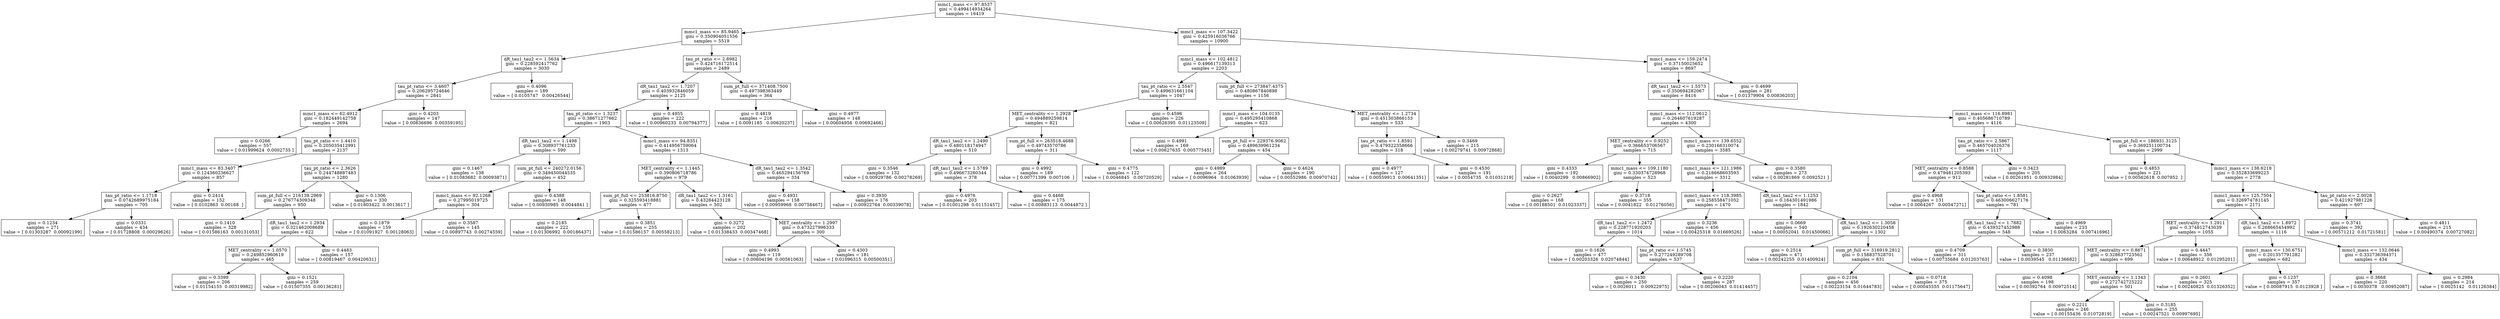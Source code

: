 digraph Tree {
0 [label="mmc1_mass <= 97.8537\ngini = 0.499414934264\nsamples = 16419", shape="box"] ;
1 [label="mmc1_mass <= 85.9465\ngini = 0.350904051556\nsamples = 5519", shape="box"] ;
0 -> 1 ;
2 [label="dR_tau1_tau2 <= 1.5634\ngini = 0.228592417762\nsamples = 3030", shape="box"] ;
1 -> 2 ;
3 [label="tau_pt_ratio <= 3.4607\ngini = 0.206295724646\nsamples = 2841", shape="box"] ;
2 -> 3 ;
4 [label="mmc1_mass <= 62.4912\ngini = 0.182449142758\nsamples = 2694", shape="box"] ;
3 -> 4 ;
5 [label="gini = 0.0266\nsamples = 557\nvalue = [ 0.01999624  0.0002735 ]", shape="box"] ;
4 -> 5 ;
6 [label="tau_pt_ratio <= 1.4410\ngini = 0.205035412991\nsamples = 2137", shape="box"] ;
4 -> 6 ;
7 [label="mmc1_mass <= 83.3407\ngini = 0.124360236627\nsamples = 857", shape="box"] ;
6 -> 7 ;
8 [label="tau_pt_ratio <= 1.1718\ngini = 0.0742689975184\nsamples = 705", shape="box"] ;
7 -> 8 ;
9 [label="gini = 0.1234\nsamples = 271\nvalue = [ 0.01303287  0.00092199]", shape="box"] ;
8 -> 9 ;
10 [label="gini = 0.0331\nsamples = 434\nvalue = [ 0.01728808  0.00029626]", shape="box"] ;
8 -> 10 ;
11 [label="gini = 0.2414\nsamples = 152\nvalue = [ 0.0102863  0.00168  ]", shape="box"] ;
7 -> 11 ;
12 [label="tau_pt_ratio <= 2.3626\ngini = 0.244748887483\nsamples = 1280", shape="box"] ;
6 -> 12 ;
13 [label="sum_pt_full <= 216139.2969\ngini = 0.276774309348\nsamples = 950", shape="box"] ;
12 -> 13 ;
14 [label="gini = 0.1410\nsamples = 328\nvalue = [ 0.01586163  0.00131053]", shape="box"] ;
13 -> 14 ;
15 [label="dR_tau1_tau2 <= 1.2934\ngini = 0.321462008689\nsamples = 622", shape="box"] ;
13 -> 15 ;
16 [label="MET_centrality <= 1.0570\ngini = 0.249852960619\nsamples = 465", shape="box"] ;
15 -> 16 ;
17 [label="gini = 0.3399\nsamples = 206\nvalue = [ 0.01154155  0.00319982]", shape="box"] ;
16 -> 17 ;
18 [label="gini = 0.1521\nsamples = 259\nvalue = [ 0.01507355  0.00136281]", shape="box"] ;
16 -> 18 ;
19 [label="gini = 0.4483\nsamples = 157\nvalue = [ 0.00819467  0.00420631]", shape="box"] ;
15 -> 19 ;
20 [label="gini = 0.1306\nsamples = 330\nvalue = [ 0.01803422  0.0013617 ]", shape="box"] ;
12 -> 20 ;
21 [label="gini = 0.4203\nsamples = 147\nvalue = [ 0.00836696  0.00359195]", shape="box"] ;
3 -> 21 ;
22 [label="gini = 0.4096\nsamples = 189\nvalue = [ 0.0105747   0.00426544]", shape="box"] ;
2 -> 22 ;
23 [label="tau_pt_ratio <= 2.8982\ngini = 0.424716172514\nsamples = 2489", shape="box"] ;
1 -> 23 ;
24 [label="dR_tau1_tau2 <= 1.7207\ngini = 0.403932846059\nsamples = 2125", shape="box"] ;
23 -> 24 ;
25 [label="tau_pt_ratio <= 1.3237\ngini = 0.38671277662\nsamples = 1903", shape="box"] ;
24 -> 25 ;
26 [label="dR_tau1_tau2 <= 1.1498\ngini = 0.308937761233\nsamples = 590", shape="box"] ;
25 -> 26 ;
27 [label="gini = 0.1467\nsamples = 138\nvalue = [ 0.01083682  0.00093871]", shape="box"] ;
26 -> 27 ;
28 [label="sum_pt_full <= 240272.0156\ngini = 0.349450044535\nsamples = 452", shape="box"] ;
26 -> 28 ;
29 [label="mmc1_mass <= 92.1268\ngini = 0.27995019725\nsamples = 304", shape="box"] ;
28 -> 29 ;
30 [label="gini = 0.1879\nsamples = 159\nvalue = [ 0.01091927  0.00128063]", shape="box"] ;
29 -> 30 ;
31 [label="gini = 0.3587\nsamples = 145\nvalue = [ 0.00897743  0.00274559]", shape="box"] ;
29 -> 31 ;
32 [label="gini = 0.4388\nsamples = 148\nvalue = [ 0.00930985  0.0044841 ]", shape="box"] ;
28 -> 32 ;
33 [label="mmc1_mass <= 94.8351\ngini = 0.414956759064\nsamples = 1313", shape="box"] ;
25 -> 33 ;
34 [label="MET_centrality <= 1.1445\ngini = 0.390806718786\nsamples = 979", shape="box"] ;
33 -> 34 ;
35 [label="sum_pt_full <= 253816.8750\ngini = 0.325593418881\nsamples = 477", shape="box"] ;
34 -> 35 ;
36 [label="gini = 0.2185\nsamples = 222\nvalue = [ 0.01306992  0.00186437]", shape="box"] ;
35 -> 36 ;
37 [label="gini = 0.3851\nsamples = 255\nvalue = [ 0.01586157  0.00558213]", shape="box"] ;
35 -> 37 ;
38 [label="dR_tau1_tau2 <= 1.3161\ngini = 0.43284423128\nsamples = 502", shape="box"] ;
34 -> 38 ;
39 [label="gini = 0.3272\nsamples = 202\nvalue = [ 0.01338433  0.00347468]", shape="box"] ;
38 -> 39 ;
40 [label="MET_centrality <= 1.2997\ngini = 0.473227996333\nsamples = 300", shape="box"] ;
38 -> 40 ;
41 [label="gini = 0.4993\nsamples = 119\nvalue = [ 0.00604196  0.00561063]", shape="box"] ;
40 -> 41 ;
42 [label="gini = 0.4303\nsamples = 181\nvalue = [ 0.01096315  0.00500351]", shape="box"] ;
40 -> 42 ;
43 [label="dR_tau1_tau2 <= 1.3542\ngini = 0.465294156769\nsamples = 334", shape="box"] ;
33 -> 43 ;
44 [label="gini = 0.4931\nsamples = 158\nvalue = [ 0.00959968  0.00758467]", shape="box"] ;
43 -> 44 ;
45 [label="gini = 0.3930\nsamples = 176\nvalue = [ 0.00922764  0.00339078]", shape="box"] ;
43 -> 45 ;
46 [label="gini = 0.4955\nsamples = 222\nvalue = [ 0.00960233  0.00794377]", shape="box"] ;
24 -> 46 ;
47 [label="sum_pt_full <= 371408.7500\ngini = 0.497398363449\nsamples = 364", shape="box"] ;
23 -> 47 ;
48 [label="gini = 0.4819\nsamples = 216\nvalue = [ 0.0091185   0.00620237]", shape="box"] ;
47 -> 48 ;
49 [label="gini = 0.4977\nsamples = 148\nvalue = [ 0.00604956  0.00692466]", shape="box"] ;
47 -> 49 ;
50 [label="mmc1_mass <= 107.3422\ngini = 0.425916036766\nsamples = 10900", shape="box"] ;
0 -> 50 ;
51 [label="mmc1_mass <= 102.4812\ngini = 0.496617139313\nsamples = 2203", shape="box"] ;
50 -> 51 ;
52 [label="tau_pt_ratio <= 2.5547\ngini = 0.499631661104\nsamples = 1047", shape="box"] ;
51 -> 52 ;
53 [label="MET_centrality <= 1.2928\ngini = 0.494889259814\nsamples = 821", shape="box"] ;
52 -> 53 ;
54 [label="dR_tau1_tau2 <= 1.2490\ngini = 0.480118174947\nsamples = 510", shape="box"] ;
53 -> 54 ;
55 [label="gini = 0.3546\nsamples = 132\nvalue = [ 0.00929786  0.00278269]", shape="box"] ;
54 -> 55 ;
56 [label="dR_tau1_tau2 <= 1.5789\ngini = 0.496673260344\nsamples = 378", shape="box"] ;
54 -> 56 ;
57 [label="gini = 0.4976\nsamples = 203\nvalue = [ 0.01001298  0.01151457]", shape="box"] ;
56 -> 57 ;
58 [label="gini = 0.4468\nsamples = 175\nvalue = [ 0.00883113  0.0044872 ]", shape="box"] ;
56 -> 58 ;
59 [label="sum_pt_full <= 263518.4688\ngini = 0.49743570786\nsamples = 311", shape="box"] ;
53 -> 59 ;
60 [label="gini = 0.4992\nsamples = 189\nvalue = [ 0.00771399  0.007106  ]", shape="box"] ;
59 -> 60 ;
61 [label="gini = 0.4775\nsamples = 122\nvalue = [ 0.0046845   0.00720529]", shape="box"] ;
59 -> 61 ;
62 [label="gini = 0.4596\nsamples = 226\nvalue = [ 0.00626395  0.01123509]", shape="box"] ;
52 -> 62 ;
63 [label="sum_pt_full <= 273847.4375\ngini = 0.480867840898\nsamples = 1156", shape="box"] ;
51 -> 63 ;
64 [label="mmc1_mass <= 104.0135\ngini = 0.495295410868\nsamples = 623", shape="box"] ;
63 -> 64 ;
65 [label="gini = 0.4991\nsamples = 169\nvalue = [ 0.00627635  0.00577545]", shape="box"] ;
64 -> 65 ;
66 [label="sum_pt_full <= 229376.9062\ngini = 0.489639961234\nsamples = 454", shape="box"] ;
64 -> 66 ;
67 [label="gini = 0.4989\nsamples = 264\nvalue = [ 0.0096964   0.01063939]", shape="box"] ;
66 -> 67 ;
68 [label="gini = 0.4624\nsamples = 190\nvalue = [ 0.00552986  0.00970742]", shape="box"] ;
66 -> 68 ;
69 [label="MET_centrality <= 1.2734\ngini = 0.451303866153\nsamples = 533", shape="box"] ;
63 -> 69 ;
70 [label="tau_pt_ratio <= 1.8591\ngini = 0.479322358666\nsamples = 318", shape="box"] ;
69 -> 70 ;
71 [label="gini = 0.4977\nsamples = 127\nvalue = [ 0.00559913  0.00641351]", shape="box"] ;
70 -> 71 ;
72 [label="gini = 0.4530\nsamples = 191\nvalue = [ 0.0054735   0.01031219]", shape="box"] ;
70 -> 72 ;
73 [label="gini = 0.3469\nsamples = 215\nvalue = [ 0.00279741  0.00972868]", shape="box"] ;
69 -> 73 ;
74 [label="mmc1_mass <= 159.2474\ngini = 0.37150025652\nsamples = 8697", shape="box"] ;
50 -> 74 ;
75 [label="dR_tau1_tau2 <= 1.5573\ngini = 0.350694282067\nsamples = 8416", shape="box"] ;
74 -> 75 ;
76 [label="mmc1_mass <= 112.0612\ngini = 0.264607619287\nsamples = 4300", shape="box"] ;
75 -> 76 ;
77 [label="MET_centrality <= 0.9252\ngini = 0.366653706567\nsamples = 715", shape="box"] ;
76 -> 77 ;
78 [label="gini = 0.4333\nsamples = 192\nvalue = [ 0.0040299   0.00866902]", shape="box"] ;
77 -> 78 ;
79 [label="mmc1_mass <= 109.1180\ngini = 0.330374728968\nsamples = 523", shape="box"] ;
77 -> 79 ;
80 [label="gini = 0.2627\nsamples = 168\nvalue = [ 0.00188501  0.01023337]", shape="box"] ;
79 -> 80 ;
81 [label="gini = 0.3718\nsamples = 355\nvalue = [ 0.0041822   0.01276056]", shape="box"] ;
79 -> 81 ;
82 [label="mmc1_mass <= 139.6552\ngini = 0.230166310074\nsamples = 3585", shape="box"] ;
76 -> 82 ;
83 [label="mmc1_mass <= 121.1986\ngini = 0.216668603593\nsamples = 3312", shape="box"] ;
82 -> 83 ;
84 [label="mmc1_mass <= 118.3985\ngini = 0.258558471052\nsamples = 1470", shape="box"] ;
83 -> 84 ;
85 [label="dR_tau1_tau2 <= 1.2472\ngini = 0.228771920203\nsamples = 1014", shape="box"] ;
84 -> 85 ;
86 [label="gini = 0.1626\nsamples = 477\nvalue = [ 0.00203326  0.02074844]", shape="box"] ;
85 -> 86 ;
87 [label="tau_pt_ratio <= 1.5745\ngini = 0.277249289708\nsamples = 537", shape="box"] ;
85 -> 87 ;
88 [label="gini = 0.3430\nsamples = 250\nvalue = [ 0.0026011   0.00922975]", shape="box"] ;
87 -> 88 ;
89 [label="gini = 0.2220\nsamples = 287\nvalue = [ 0.00206043  0.01414457]", shape="box"] ;
87 -> 89 ;
90 [label="gini = 0.3236\nsamples = 456\nvalue = [ 0.00425318  0.01669526]", shape="box"] ;
84 -> 90 ;
91 [label="dR_tau1_tau2 <= 1.1253\ngini = 0.164301491986\nsamples = 1842", shape="box"] ;
83 -> 91 ;
92 [label="gini = 0.0669\nsamples = 540\nvalue = [ 0.00052041  0.01450066]", shape="box"] ;
91 -> 92 ;
93 [label="dR_tau1_tau2 <= 1.3058\ngini = 0.192630220458\nsamples = 1302", shape="box"] ;
91 -> 93 ;
94 [label="gini = 0.2514\nsamples = 471\nvalue = [ 0.00242255  0.01400924]", shape="box"] ;
93 -> 94 ;
95 [label="sum_pt_full <= 316919.2812\ngini = 0.158837528701\nsamples = 831", shape="box"] ;
93 -> 95 ;
96 [label="gini = 0.2104\nsamples = 456\nvalue = [ 0.00223154  0.01644783]", shape="box"] ;
95 -> 96 ;
97 [label="gini = 0.0718\nsamples = 375\nvalue = [ 0.00045555  0.01175647]", shape="box"] ;
95 -> 97 ;
98 [label="gini = 0.3580\nsamples = 273\nvalue = [ 0.00281869  0.0092521 ]", shape="box"] ;
82 -> 98 ;
99 [label="mmc1_mass <= 116.8981\ngini = 0.405686710789\nsamples = 4116", shape="box"] ;
75 -> 99 ;
100 [label="tau_pt_ratio <= 2.5867\ngini = 0.465704026376\nsamples = 1117", shape="box"] ;
99 -> 100 ;
101 [label="MET_centrality <= 0.8588\ngini = 0.479481205393\nsamples = 912", shape="box"] ;
100 -> 101 ;
102 [label="gini = 0.4968\nsamples = 131\nvalue = [ 0.0064267   0.00547271]", shape="box"] ;
101 -> 102 ;
103 [label="tau_pt_ratio <= 1.8581\ngini = 0.463006627176\nsamples = 781", shape="box"] ;
101 -> 103 ;
104 [label="dR_tau1_tau2 <= 1.7882\ngini = 0.439327452988\nsamples = 548", shape="box"] ;
103 -> 104 ;
105 [label="gini = 0.4709\nsamples = 311\nvalue = [ 0.00735684  0.01203763]", shape="box"] ;
104 -> 105 ;
106 [label="gini = 0.3830\nsamples = 237\nvalue = [ 0.0039545   0.01136682]", shape="box"] ;
104 -> 106 ;
107 [label="gini = 0.4969\nsamples = 233\nvalue = [ 0.0063284   0.00741696]", shape="box"] ;
103 -> 107 ;
108 [label="gini = 0.3423\nsamples = 205\nvalue = [ 0.00261951  0.00932984]", shape="box"] ;
100 -> 108 ;
109 [label="sum_pt_full <= 186931.3125\ngini = 0.369251100734\nsamples = 2999", shape="box"] ;
99 -> 109 ;
110 [label="gini = 0.4853\nsamples = 221\nvalue = [ 0.00562618  0.007952  ]", shape="box"] ;
109 -> 110 ;
111 [label="mmc1_mass <= 138.6218\ngini = 0.352833699223\nsamples = 2778", shape="box"] ;
109 -> 111 ;
112 [label="mmc1_mass <= 125.7504\ngini = 0.326974781145\nsamples = 2171", shape="box"] ;
111 -> 112 ;
113 [label="MET_centrality <= 1.2911\ngini = 0.374812743039\nsamples = 1055", shape="box"] ;
112 -> 113 ;
114 [label="MET_centrality <= 0.8671\ngini = 0.328637723562\nsamples = 699", shape="box"] ;
113 -> 114 ;
115 [label="gini = 0.4098\nsamples = 198\nvalue = [ 0.00392764  0.00972514]", shape="box"] ;
114 -> 115 ;
116 [label="MET_centrality <= 1.1343\ngini = 0.272742725222\nsamples = 501", shape="box"] ;
114 -> 116 ;
117 [label="gini = 0.2211\nsamples = 246\nvalue = [ 0.00155436  0.01072819]", shape="box"] ;
116 -> 117 ;
118 [label="gini = 0.3185\nsamples = 255\nvalue = [ 0.00247521  0.00997695]", shape="box"] ;
116 -> 118 ;
119 [label="gini = 0.4447\nsamples = 356\nvalue = [ 0.00648912  0.01295201]", shape="box"] ;
113 -> 119 ;
120 [label="dR_tau1_tau2 <= 1.8972\ngini = 0.268665454992\nsamples = 1116", shape="box"] ;
112 -> 120 ;
121 [label="mmc1_mass <= 130.6751\ngini = 0.201357791282\nsamples = 682", shape="box"] ;
120 -> 121 ;
122 [label="gini = 0.2601\nsamples = 325\nvalue = [ 0.00240825  0.01326352]", shape="box"] ;
121 -> 122 ;
123 [label="gini = 0.1237\nsamples = 357\nvalue = [ 0.00087915  0.0123928 ]", shape="box"] ;
121 -> 123 ;
124 [label="mmc1_mass <= 132.0646\ngini = 0.332736394371\nsamples = 434", shape="box"] ;
120 -> 124 ;
125 [label="gini = 0.3668\nsamples = 220\nvalue = [ 0.0030378   0.00952087]", shape="box"] ;
124 -> 125 ;
126 [label="gini = 0.2984\nsamples = 214\nvalue = [ 0.0025142   0.01126384]", shape="box"] ;
124 -> 126 ;
127 [label="tau_pt_ratio <= 2.0028\ngini = 0.421927981226\nsamples = 607", shape="box"] ;
111 -> 127 ;
128 [label="gini = 0.3741\nsamples = 392\nvalue = [ 0.00571212  0.01721581]", shape="box"] ;
127 -> 128 ;
129 [label="gini = 0.4811\nsamples = 215\nvalue = [ 0.00490374  0.00727082]", shape="box"] ;
127 -> 129 ;
130 [label="gini = 0.4699\nsamples = 281\nvalue = [ 0.01379904  0.00836203]", shape="box"] ;
74 -> 130 ;
}
